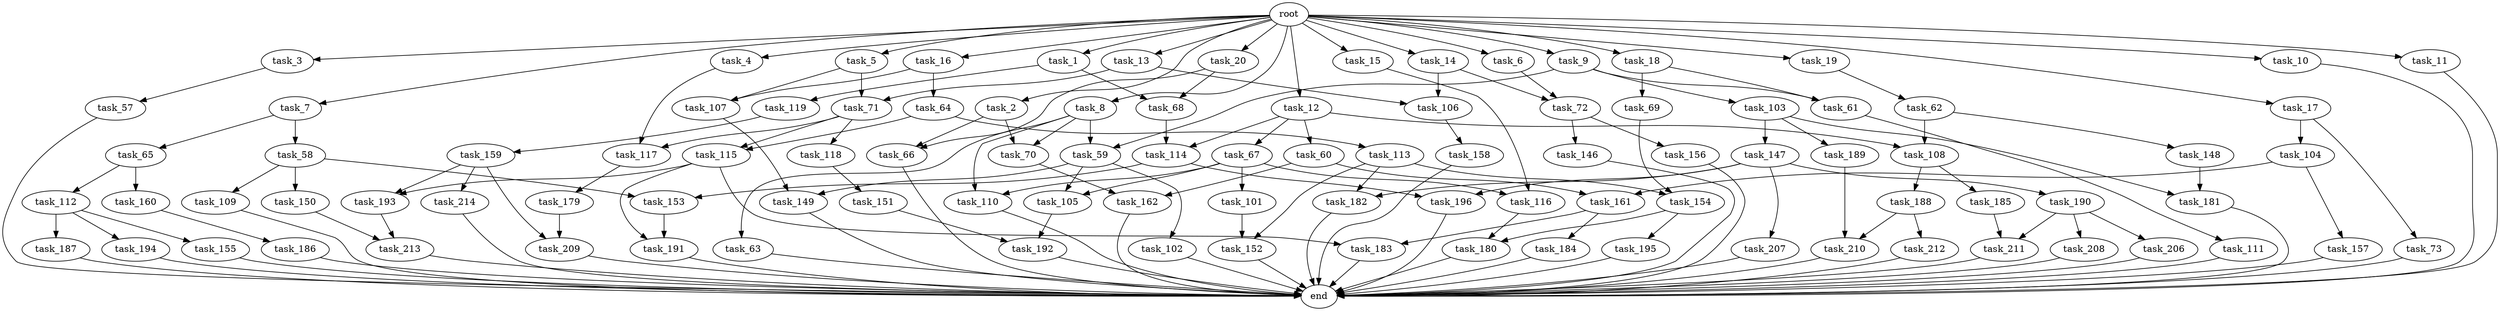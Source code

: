 digraph G {
  root [size="0.000000"];
  task_1 [size="1024.000000"];
  task_2 [size="1024.000000"];
  task_3 [size="1024.000000"];
  task_4 [size="1024.000000"];
  task_5 [size="1024.000000"];
  task_6 [size="1024.000000"];
  task_7 [size="1024.000000"];
  task_8 [size="1024.000000"];
  task_9 [size="1024.000000"];
  task_10 [size="1024.000000"];
  task_11 [size="1024.000000"];
  task_12 [size="1024.000000"];
  task_13 [size="1024.000000"];
  task_14 [size="1024.000000"];
  task_15 [size="1024.000000"];
  task_16 [size="1024.000000"];
  task_17 [size="1024.000000"];
  task_18 [size="1024.000000"];
  task_19 [size="1024.000000"];
  task_20 [size="1024.000000"];
  task_57 [size="309237645312.000000"];
  task_58 [size="549755813888.000000"];
  task_59 [size="858993459200.000000"];
  task_60 [size="309237645312.000000"];
  task_61 [size="1245540515840.000000"];
  task_62 [size="420906795008.000000"];
  task_63 [size="309237645312.000000"];
  task_64 [size="77309411328.000000"];
  task_65 [size="549755813888.000000"];
  task_66 [size="618475290624.000000"];
  task_67 [size="309237645312.000000"];
  task_68 [size="730144440320.000000"];
  task_69 [size="695784701952.000000"];
  task_70 [size="618475290624.000000"];
  task_71 [size="455266533376.000000"];
  task_72 [size="970662608896.000000"];
  task_73 [size="137438953472.000000"];
  task_101 [size="309237645312.000000"];
  task_102 [size="858993459200.000000"];
  task_103 [size="549755813888.000000"];
  task_104 [size="137438953472.000000"];
  task_105 [size="1168231104512.000000"];
  task_106 [size="841813590016.000000"];
  task_107 [size="111669149696.000000"];
  task_108 [size="1168231104512.000000"];
  task_109 [size="77309411328.000000"];
  task_110 [size="618475290624.000000"];
  task_111 [size="695784701952.000000"];
  task_112 [size="34359738368.000000"];
  task_113 [size="858993459200.000000"];
  task_114 [size="523986010112.000000"];
  task_115 [size="996432412672.000000"];
  task_116 [size="386547056640.000000"];
  task_117 [size="214748364800.000000"];
  task_118 [size="137438953472.000000"];
  task_119 [size="420906795008.000000"];
  task_146 [size="77309411328.000000"];
  task_147 [size="214748364800.000000"];
  task_148 [size="858993459200.000000"];
  task_149 [size="893353197568.000000"];
  task_150 [size="77309411328.000000"];
  task_151 [size="77309411328.000000"];
  task_152 [size="249108103168.000000"];
  task_153 [size="292057776128.000000"];
  task_154 [size="910533066752.000000"];
  task_155 [size="214748364800.000000"];
  task_156 [size="77309411328.000000"];
  task_157 [size="420906795008.000000"];
  task_158 [size="214748364800.000000"];
  task_159 [size="137438953472.000000"];
  task_160 [size="34359738368.000000"];
  task_161 [size="1116691496960.000000"];
  task_162 [size="730144440320.000000"];
  task_179 [size="309237645312.000000"];
  task_180 [size="1245540515840.000000"];
  task_181 [size="910533066752.000000"];
  task_182 [size="249108103168.000000"];
  task_183 [size="936302870528.000000"];
  task_184 [size="77309411328.000000"];
  task_185 [size="137438953472.000000"];
  task_186 [size="214748364800.000000"];
  task_187 [size="214748364800.000000"];
  task_188 [size="137438953472.000000"];
  task_189 [size="214748364800.000000"];
  task_190 [size="34359738368.000000"];
  task_191 [size="996432412672.000000"];
  task_192 [size="910533066752.000000"];
  task_193 [size="893353197568.000000"];
  task_194 [size="214748364800.000000"];
  task_195 [size="549755813888.000000"];
  task_196 [size="249108103168.000000"];
  task_206 [size="309237645312.000000"];
  task_207 [size="34359738368.000000"];
  task_208 [size="309237645312.000000"];
  task_209 [size="111669149696.000000"];
  task_210 [size="429496729600.000000"];
  task_211 [size="343597383680.000000"];
  task_212 [size="214748364800.000000"];
  task_213 [size="910533066752.000000"];
  task_214 [size="34359738368.000000"];
  end [size="0.000000"];

  root -> task_1 [size="1.000000"];
  root -> task_2 [size="1.000000"];
  root -> task_3 [size="1.000000"];
  root -> task_4 [size="1.000000"];
  root -> task_5 [size="1.000000"];
  root -> task_6 [size="1.000000"];
  root -> task_7 [size="1.000000"];
  root -> task_8 [size="1.000000"];
  root -> task_9 [size="1.000000"];
  root -> task_10 [size="1.000000"];
  root -> task_11 [size="1.000000"];
  root -> task_12 [size="1.000000"];
  root -> task_13 [size="1.000000"];
  root -> task_14 [size="1.000000"];
  root -> task_15 [size="1.000000"];
  root -> task_16 [size="1.000000"];
  root -> task_17 [size="1.000000"];
  root -> task_18 [size="1.000000"];
  root -> task_19 [size="1.000000"];
  root -> task_20 [size="1.000000"];
  task_1 -> task_68 [size="411041792.000000"];
  task_1 -> task_119 [size="411041792.000000"];
  task_2 -> task_66 [size="301989888.000000"];
  task_2 -> task_70 [size="301989888.000000"];
  task_3 -> task_57 [size="301989888.000000"];
  task_4 -> task_117 [size="75497472.000000"];
  task_5 -> task_71 [size="33554432.000000"];
  task_5 -> task_107 [size="33554432.000000"];
  task_6 -> task_72 [size="536870912.000000"];
  task_7 -> task_58 [size="536870912.000000"];
  task_7 -> task_65 [size="536870912.000000"];
  task_8 -> task_59 [size="301989888.000000"];
  task_8 -> task_63 [size="301989888.000000"];
  task_8 -> task_70 [size="301989888.000000"];
  task_8 -> task_110 [size="301989888.000000"];
  task_9 -> task_59 [size="536870912.000000"];
  task_9 -> task_61 [size="536870912.000000"];
  task_9 -> task_103 [size="536870912.000000"];
  task_10 -> end [size="1.000000"];
  task_11 -> end [size="1.000000"];
  task_12 -> task_60 [size="301989888.000000"];
  task_12 -> task_67 [size="301989888.000000"];
  task_12 -> task_108 [size="301989888.000000"];
  task_12 -> task_114 [size="301989888.000000"];
  task_13 -> task_71 [size="411041792.000000"];
  task_13 -> task_106 [size="411041792.000000"];
  task_14 -> task_72 [size="411041792.000000"];
  task_14 -> task_106 [size="411041792.000000"];
  task_15 -> task_116 [size="75497472.000000"];
  task_16 -> task_64 [size="75497472.000000"];
  task_16 -> task_107 [size="75497472.000000"];
  task_17 -> task_73 [size="134217728.000000"];
  task_17 -> task_104 [size="134217728.000000"];
  task_18 -> task_61 [size="679477248.000000"];
  task_18 -> task_69 [size="679477248.000000"];
  task_19 -> task_62 [size="411041792.000000"];
  task_20 -> task_66 [size="301989888.000000"];
  task_20 -> task_68 [size="301989888.000000"];
  task_57 -> end [size="1.000000"];
  task_58 -> task_109 [size="75497472.000000"];
  task_58 -> task_150 [size="75497472.000000"];
  task_58 -> task_153 [size="75497472.000000"];
  task_59 -> task_102 [size="838860800.000000"];
  task_59 -> task_105 [size="838860800.000000"];
  task_59 -> task_149 [size="838860800.000000"];
  task_60 -> task_161 [size="679477248.000000"];
  task_60 -> task_162 [size="679477248.000000"];
  task_61 -> task_111 [size="679477248.000000"];
  task_62 -> task_108 [size="838860800.000000"];
  task_62 -> task_148 [size="838860800.000000"];
  task_63 -> end [size="1.000000"];
  task_64 -> task_113 [size="838860800.000000"];
  task_64 -> task_115 [size="838860800.000000"];
  task_65 -> task_112 [size="33554432.000000"];
  task_65 -> task_160 [size="33554432.000000"];
  task_66 -> end [size="1.000000"];
  task_67 -> task_101 [size="301989888.000000"];
  task_67 -> task_105 [size="301989888.000000"];
  task_67 -> task_110 [size="301989888.000000"];
  task_67 -> task_116 [size="301989888.000000"];
  task_68 -> task_114 [size="209715200.000000"];
  task_69 -> task_154 [size="679477248.000000"];
  task_70 -> task_162 [size="33554432.000000"];
  task_71 -> task_115 [size="134217728.000000"];
  task_71 -> task_117 [size="134217728.000000"];
  task_71 -> task_118 [size="134217728.000000"];
  task_72 -> task_146 [size="75497472.000000"];
  task_72 -> task_156 [size="75497472.000000"];
  task_73 -> end [size="1.000000"];
  task_101 -> task_152 [size="33554432.000000"];
  task_102 -> end [size="1.000000"];
  task_103 -> task_147 [size="209715200.000000"];
  task_103 -> task_181 [size="209715200.000000"];
  task_103 -> task_189 [size="209715200.000000"];
  task_104 -> task_157 [size="411041792.000000"];
  task_104 -> task_161 [size="411041792.000000"];
  task_105 -> task_192 [size="209715200.000000"];
  task_106 -> task_158 [size="209715200.000000"];
  task_107 -> task_149 [size="33554432.000000"];
  task_108 -> task_185 [size="134217728.000000"];
  task_108 -> task_188 [size="134217728.000000"];
  task_109 -> end [size="1.000000"];
  task_110 -> end [size="1.000000"];
  task_111 -> end [size="1.000000"];
  task_112 -> task_155 [size="209715200.000000"];
  task_112 -> task_187 [size="209715200.000000"];
  task_112 -> task_194 [size="209715200.000000"];
  task_113 -> task_152 [size="209715200.000000"];
  task_113 -> task_154 [size="209715200.000000"];
  task_113 -> task_182 [size="209715200.000000"];
  task_114 -> task_153 [size="209715200.000000"];
  task_114 -> task_196 [size="209715200.000000"];
  task_115 -> task_183 [size="838860800.000000"];
  task_115 -> task_191 [size="838860800.000000"];
  task_115 -> task_193 [size="838860800.000000"];
  task_116 -> task_180 [size="679477248.000000"];
  task_117 -> task_179 [size="301989888.000000"];
  task_118 -> task_151 [size="75497472.000000"];
  task_119 -> task_159 [size="134217728.000000"];
  task_146 -> end [size="1.000000"];
  task_147 -> task_182 [size="33554432.000000"];
  task_147 -> task_190 [size="33554432.000000"];
  task_147 -> task_196 [size="33554432.000000"];
  task_147 -> task_207 [size="33554432.000000"];
  task_148 -> task_181 [size="679477248.000000"];
  task_149 -> end [size="1.000000"];
  task_150 -> task_213 [size="679477248.000000"];
  task_151 -> task_192 [size="679477248.000000"];
  task_152 -> end [size="1.000000"];
  task_153 -> task_191 [size="134217728.000000"];
  task_154 -> task_180 [size="536870912.000000"];
  task_154 -> task_195 [size="536870912.000000"];
  task_155 -> end [size="1.000000"];
  task_156 -> end [size="1.000000"];
  task_157 -> end [size="1.000000"];
  task_158 -> end [size="1.000000"];
  task_159 -> task_193 [size="33554432.000000"];
  task_159 -> task_209 [size="33554432.000000"];
  task_159 -> task_214 [size="33554432.000000"];
  task_160 -> task_186 [size="209715200.000000"];
  task_161 -> task_183 [size="75497472.000000"];
  task_161 -> task_184 [size="75497472.000000"];
  task_162 -> end [size="1.000000"];
  task_179 -> task_209 [size="75497472.000000"];
  task_180 -> end [size="1.000000"];
  task_181 -> end [size="1.000000"];
  task_182 -> end [size="1.000000"];
  task_183 -> end [size="1.000000"];
  task_184 -> end [size="1.000000"];
  task_185 -> task_211 [size="33554432.000000"];
  task_186 -> end [size="1.000000"];
  task_187 -> end [size="1.000000"];
  task_188 -> task_210 [size="209715200.000000"];
  task_188 -> task_212 [size="209715200.000000"];
  task_189 -> task_210 [size="209715200.000000"];
  task_190 -> task_206 [size="301989888.000000"];
  task_190 -> task_208 [size="301989888.000000"];
  task_190 -> task_211 [size="301989888.000000"];
  task_191 -> end [size="1.000000"];
  task_192 -> end [size="1.000000"];
  task_193 -> task_213 [size="209715200.000000"];
  task_194 -> end [size="1.000000"];
  task_195 -> end [size="1.000000"];
  task_196 -> end [size="1.000000"];
  task_206 -> end [size="1.000000"];
  task_207 -> end [size="1.000000"];
  task_208 -> end [size="1.000000"];
  task_209 -> end [size="1.000000"];
  task_210 -> end [size="1.000000"];
  task_211 -> end [size="1.000000"];
  task_212 -> end [size="1.000000"];
  task_213 -> end [size="1.000000"];
  task_214 -> end [size="1.000000"];
}
